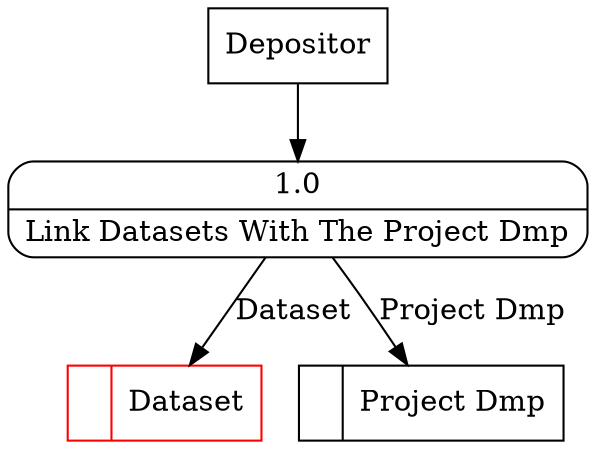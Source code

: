 digraph dfd2{ 
node[shape=record]
200 [label="<f0>  |<f1> Dataset " color=red];
201 [label="<f0>  |<f1> Project Dmp " ];
202 [label="Depositor" shape=box];
203 [label="{<f0> 1.0|<f1> Link Datasets With The Project Dmp }" shape=Mrecord];
202 -> 203
203 -> 200 [label="Dataset"]
203 -> 201 [label="Project Dmp"]
}